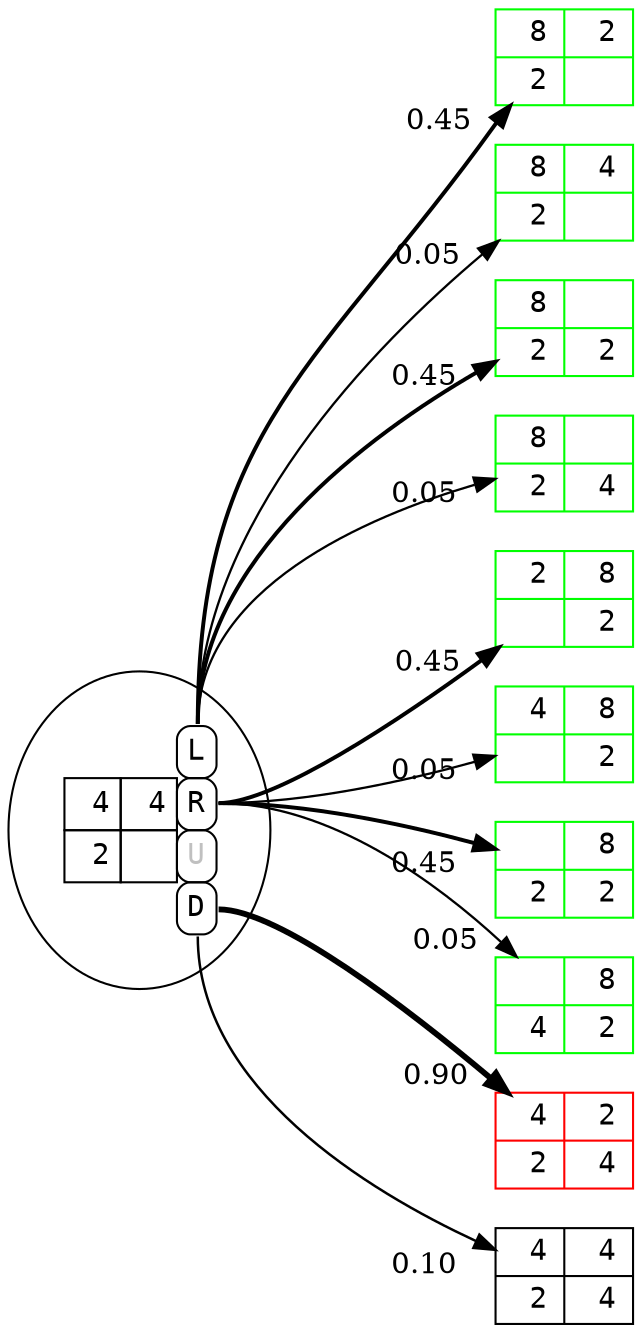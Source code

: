 digraph {
  bgcolor = transparent;
  rankdir = LR;
  ranksep = 1.5;
  nodesep = 0.25;
  node [fontname="Courier"];
  s2_2_1_0 [label=<<TABLE CELLSPACING="0" CELLPADDING="4" BORDER="0">
  <TR>
    <TD COLSPAN="2">&nbsp;</TD>
    <TD BORDER="1" ROWSPAN="1" STYLE="ROUNDED" PORT="left">L</TD>
  </TR>
  <TR>
    <TD BORDER="1">&nbsp;4</TD>
    <TD BORDER="1">&nbsp;4</TD>
    <TD BORDER="1" ROWSPAN="1" STYLE="ROUNDED" PORT="right">R</TD>
  </TR>
  <TR>
    <TD BORDER="1">&nbsp;2</TD>
    <TD BORDER="1">&nbsp;&nbsp;</TD>
    <TD BORDER="1" ROWSPAN="1" STYLE="ROUNDED"><FONT COLOR="grey">U</FONT></TD>
  </TR>
  <TR>
    <TD COLSPAN="2" BORDER="0">&nbsp;</TD>
    <TD BORDER="1" ROWSPAN="1" STYLE="ROUNDED" PORT="down">D</TD>
  </TR>
</TABLE>>];
  s3_1_1_0 [shape=record, label="{&nbsp;8|&nbsp;2}|{&nbsp;2|&nbsp;&nbsp;}", color=green];
  s3_2_1_0 [shape=record, label="{&nbsp;8|&nbsp;4}|{&nbsp;2|&nbsp;&nbsp;}", color=green];
  s3_0_1_1 [shape=record, label="{&nbsp;8|&nbsp;&nbsp;}|{&nbsp;2|&nbsp;2}", color=green];
  s3_0_1_2 [shape=record, label="{&nbsp;8|&nbsp;&nbsp;}|{&nbsp;2|&nbsp;4}", color=green];
  s1_3_0_1 [shape=record, label="{&nbsp;2|&nbsp;8}|{&nbsp;&nbsp;|&nbsp;2}", color=green];
  s2_3_0_1 [shape=record, label="{&nbsp;4|&nbsp;8}|{&nbsp;&nbsp;|&nbsp;2}", color=green];
  s0_3_1_1 [shape=record, label="{&nbsp;&nbsp;|&nbsp;8}|{&nbsp;2|&nbsp;2}", color=green];
  s0_3_2_1 [shape=record, label="{&nbsp;&nbsp;|&nbsp;8}|{&nbsp;4|&nbsp;2}", color=green];
  s2_1_1_2 [shape=record, label="{&nbsp;4|&nbsp;2}|{&nbsp;2|&nbsp;4}", color=red];
  s2_2_1_2 [shape=record, label="{&nbsp;4|&nbsp;4}|{&nbsp;2|&nbsp;4}"];
  s2_2_1_0 -> s3_1_1_0 [weight=45, penwidth=1.9, tooltip="0.450", tailport=left, headlabel="0.45    "];
  s2_2_1_0 -> s3_2_1_0 [weight=5, penwidth=1.1, tooltip="0.050", tailport=left, headlabel="0.05    "];
  s2_2_1_0 -> s3_0_1_1 [weight=45, penwidth=1.9, tooltip="0.450", tailport=left, headlabel="0.45    "];
  s2_2_1_0 -> s3_0_1_2 [weight=5, penwidth=1.1, tooltip="0.050", tailport=left, headlabel="0.05    "];
  s2_2_1_0 -> s1_3_0_1 [weight=45, penwidth=1.9, tooltip="0.450", tailport=right, headlabel="0.45    "];
  s2_2_1_0 -> s2_3_0_1 [weight=5, penwidth=1.1, tooltip="0.050", tailport=right, headlabel="0.05    "];
  s2_2_1_0 -> s0_3_1_1 [weight=45, penwidth=1.9, tooltip="0.450", tailport=right, headlabel="0.45    "];
  s2_2_1_0 -> s0_3_2_1 [weight=5, penwidth=1.1, tooltip="0.050", tailport=right, headlabel="0.05    "];
  s2_2_1_0 -> s2_1_1_2 [weight=90, penwidth=2.8, tooltip="0.900", tailport=down, headlabel="0.90    "];
  s2_2_1_0 -> s2_2_1_2 [weight=10, penwidth=1.2, tooltip="0.100", tailport=down, headlabel="0.10    "];
}
